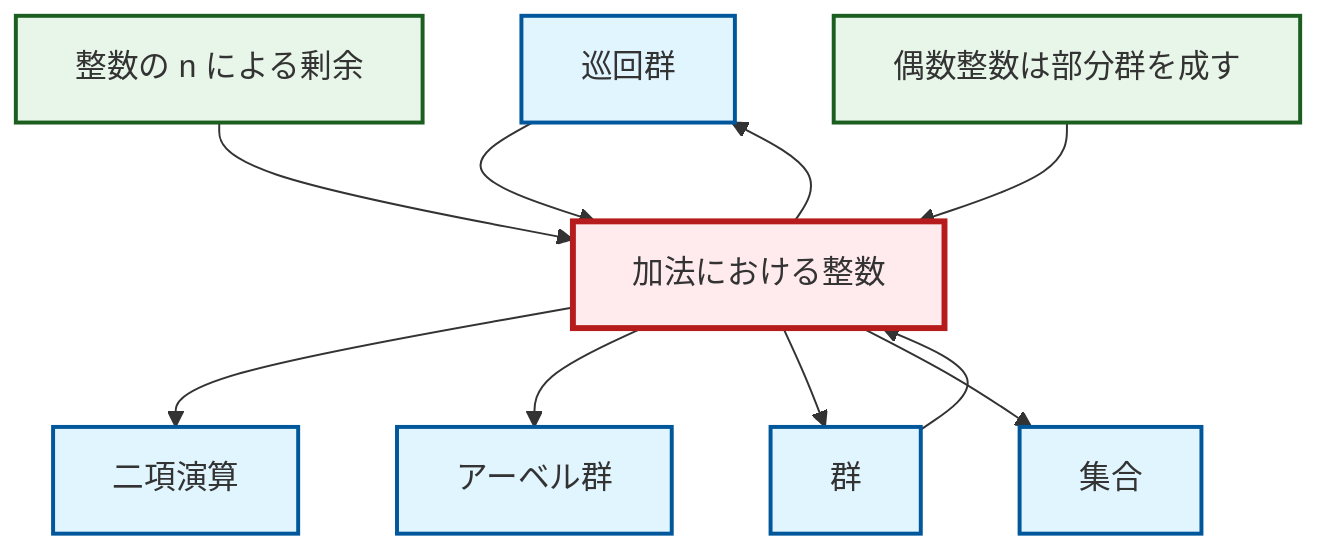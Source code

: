 graph TD
    classDef definition fill:#e1f5fe,stroke:#01579b,stroke-width:2px
    classDef theorem fill:#f3e5f5,stroke:#4a148c,stroke-width:2px
    classDef axiom fill:#fff3e0,stroke:#e65100,stroke-width:2px
    classDef example fill:#e8f5e9,stroke:#1b5e20,stroke-width:2px
    classDef current fill:#ffebee,stroke:#b71c1c,stroke-width:3px
    def-abelian-group["アーベル群"]:::definition
    def-cyclic-group["巡回群"]:::definition
    def-group["群"]:::definition
    def-binary-operation["二項演算"]:::definition
    ex-integers-addition["加法における整数"]:::example
    def-set["集合"]:::definition
    ex-quotient-integers-mod-n["整数の n による剰余"]:::example
    ex-even-integers-subgroup["偶数整数は部分群を成す"]:::example
    ex-integers-addition --> def-binary-operation
    ex-integers-addition --> def-cyclic-group
    def-cyclic-group --> ex-integers-addition
    ex-integers-addition --> def-abelian-group
    def-group --> ex-integers-addition
    ex-quotient-integers-mod-n --> ex-integers-addition
    ex-integers-addition --> def-group
    ex-integers-addition --> def-set
    ex-even-integers-subgroup --> ex-integers-addition
    class ex-integers-addition current